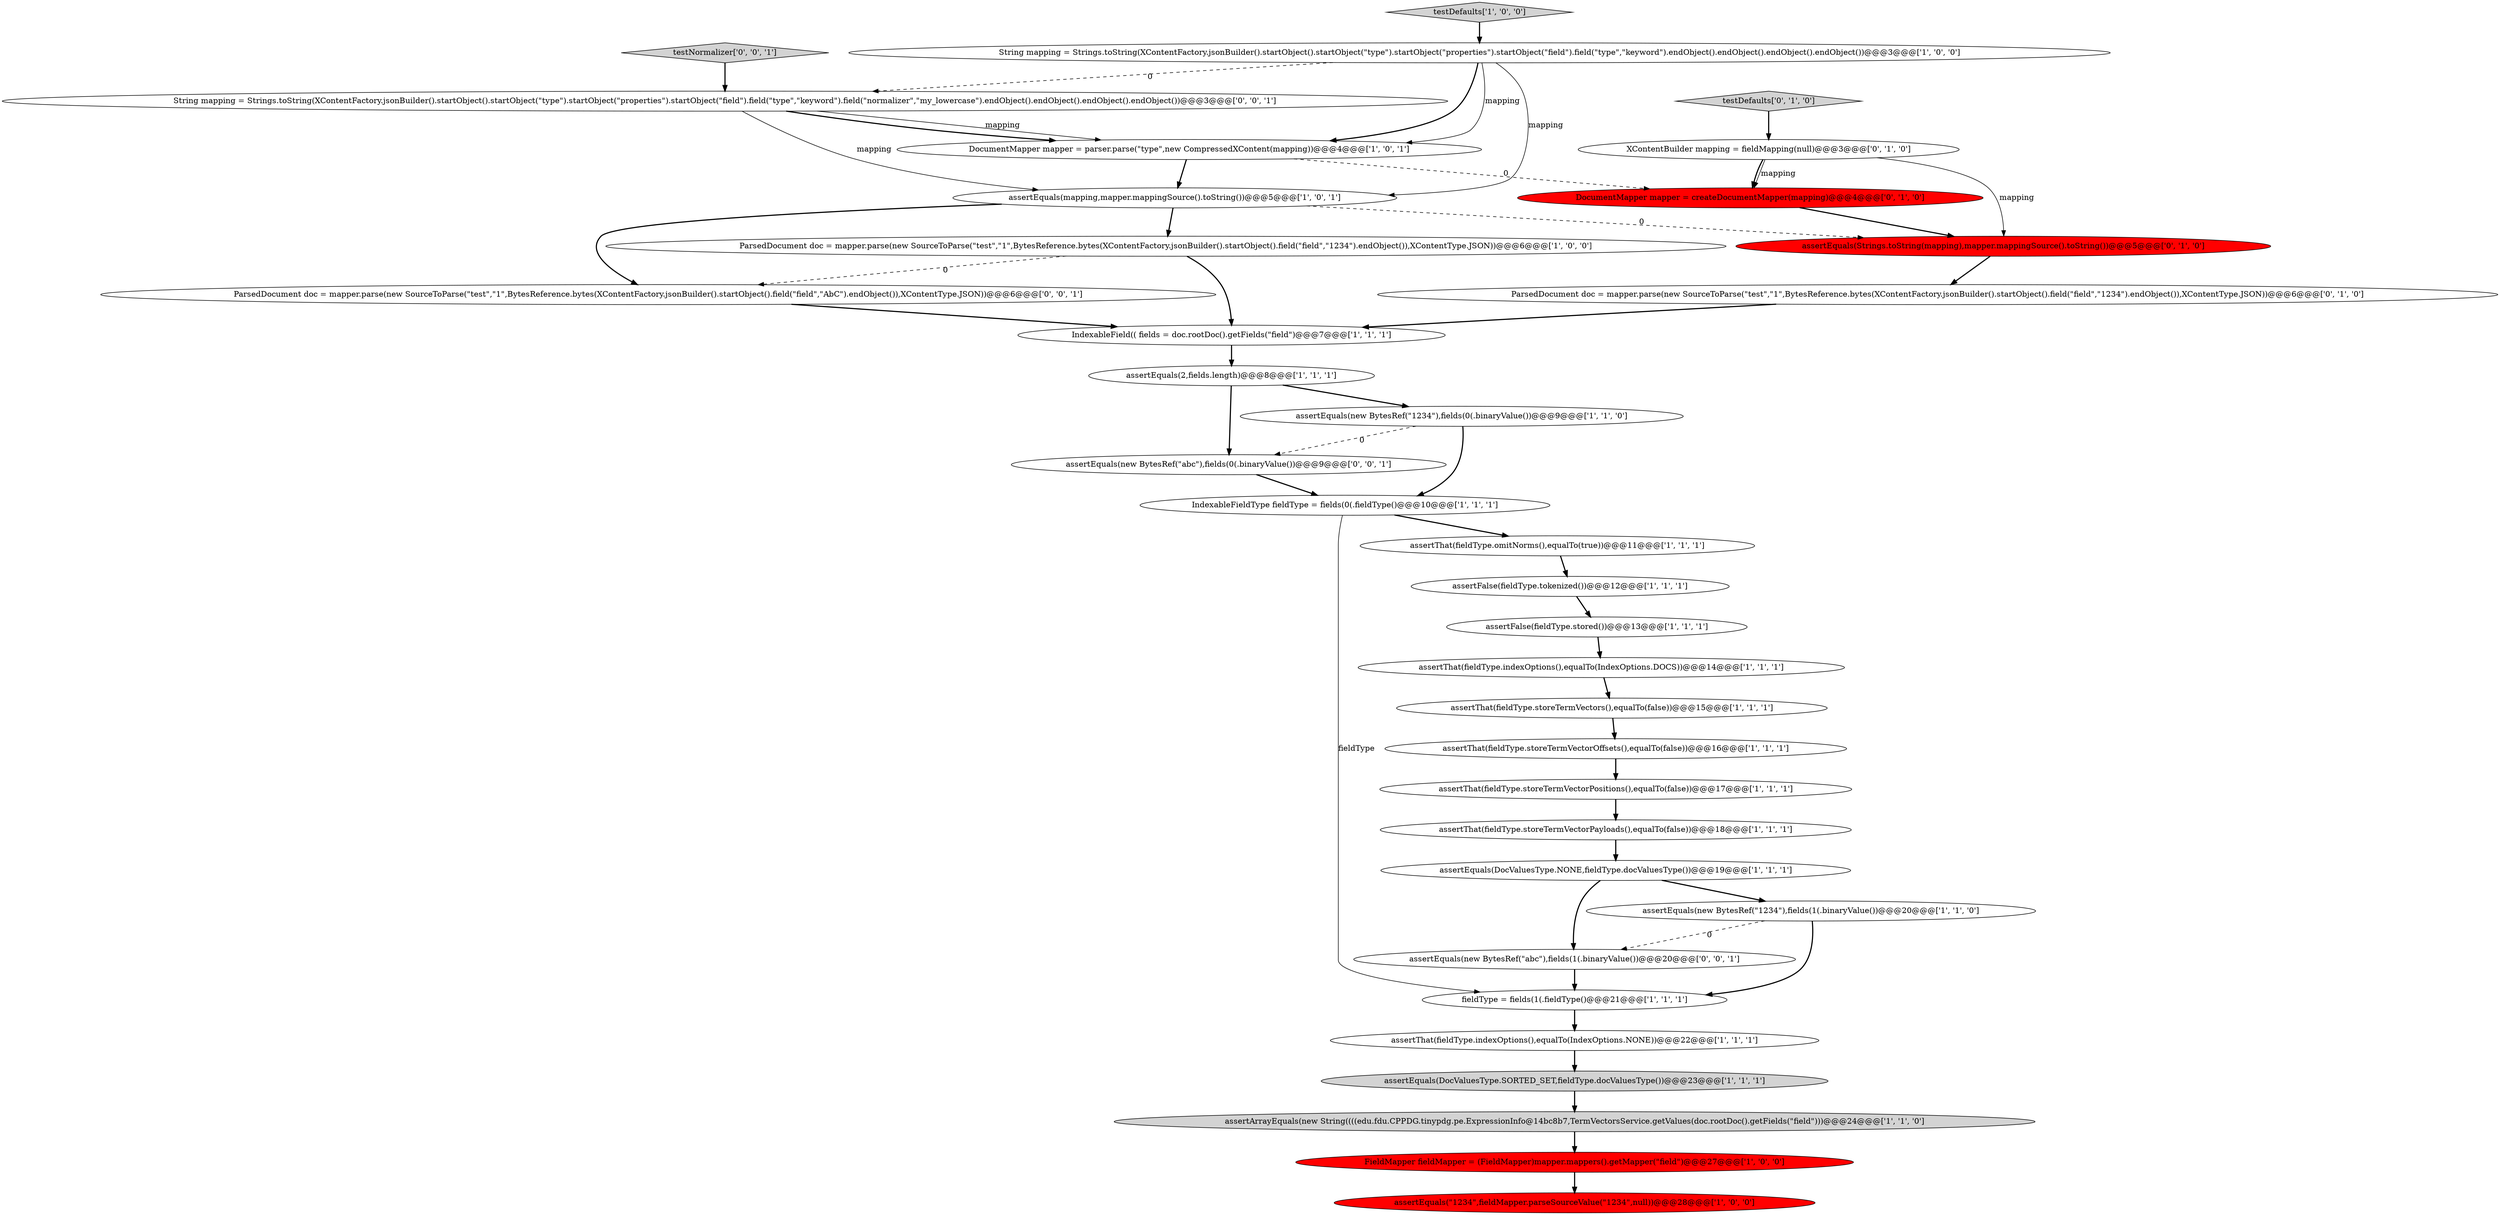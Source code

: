 digraph {
16 [style = filled, label = "IndexableFieldType fieldType = fields(0(.fieldType()@@@10@@@['1', '1', '1']", fillcolor = white, shape = ellipse image = "AAA0AAABBB1BBB"];
12 [style = filled, label = "ParsedDocument doc = mapper.parse(new SourceToParse(\"test\",\"1\",BytesReference.bytes(XContentFactory.jsonBuilder().startObject().field(\"field\",\"1234\").endObject()),XContentType.JSON))@@@6@@@['1', '0', '0']", fillcolor = white, shape = ellipse image = "AAA0AAABBB1BBB"];
30 [style = filled, label = "assertEquals(new BytesRef(\"abc\"),fields(1(.binaryValue())@@@20@@@['0', '0', '1']", fillcolor = white, shape = ellipse image = "AAA0AAABBB3BBB"];
0 [style = filled, label = "assertFalse(fieldType.tokenized())@@@12@@@['1', '1', '1']", fillcolor = white, shape = ellipse image = "AAA0AAABBB1BBB"];
20 [style = filled, label = "assertThat(fieldType.storeTermVectors(),equalTo(false))@@@15@@@['1', '1', '1']", fillcolor = white, shape = ellipse image = "AAA0AAABBB1BBB"];
13 [style = filled, label = "assertThat(fieldType.storeTermVectorPayloads(),equalTo(false))@@@18@@@['1', '1', '1']", fillcolor = white, shape = ellipse image = "AAA0AAABBB1BBB"];
32 [style = filled, label = "assertEquals(new BytesRef(\"abc\"),fields(0(.binaryValue())@@@9@@@['0', '0', '1']", fillcolor = white, shape = ellipse image = "AAA0AAABBB3BBB"];
31 [style = filled, label = "String mapping = Strings.toString(XContentFactory.jsonBuilder().startObject().startObject(\"type\").startObject(\"properties\").startObject(\"field\").field(\"type\",\"keyword\").field(\"normalizer\",\"my_lowercase\").endObject().endObject().endObject().endObject())@@@3@@@['0', '0', '1']", fillcolor = white, shape = ellipse image = "AAA0AAABBB3BBB"];
33 [style = filled, label = "testNormalizer['0', '0', '1']", fillcolor = lightgray, shape = diamond image = "AAA0AAABBB3BBB"];
19 [style = filled, label = "assertEquals(new BytesRef(\"1234\"),fields(1(.binaryValue())@@@20@@@['1', '1', '0']", fillcolor = white, shape = ellipse image = "AAA0AAABBB1BBB"];
26 [style = filled, label = "assertEquals(Strings.toString(mapping),mapper.mappingSource().toString())@@@5@@@['0', '1', '0']", fillcolor = red, shape = ellipse image = "AAA1AAABBB2BBB"];
28 [style = filled, label = "ParsedDocument doc = mapper.parse(new SourceToParse(\"test\",\"1\",BytesReference.bytes(XContentFactory.jsonBuilder().startObject().field(\"field\",\"1234\").endObject()),XContentType.JSON))@@@6@@@['0', '1', '0']", fillcolor = white, shape = ellipse image = "AAA0AAABBB2BBB"];
8 [style = filled, label = "FieldMapper fieldMapper = (FieldMapper)mapper.mappers().getMapper(\"field\")@@@27@@@['1', '0', '0']", fillcolor = red, shape = ellipse image = "AAA1AAABBB1BBB"];
17 [style = filled, label = "DocumentMapper mapper = parser.parse(\"type\",new CompressedXContent(mapping))@@@4@@@['1', '0', '1']", fillcolor = white, shape = ellipse image = "AAA0AAABBB1BBB"];
14 [style = filled, label = "testDefaults['1', '0', '0']", fillcolor = lightgray, shape = diamond image = "AAA0AAABBB1BBB"];
23 [style = filled, label = "assertThat(fieldType.storeTermVectorOffsets(),equalTo(false))@@@16@@@['1', '1', '1']", fillcolor = white, shape = ellipse image = "AAA0AAABBB1BBB"];
5 [style = filled, label = "assertFalse(fieldType.stored())@@@13@@@['1', '1', '1']", fillcolor = white, shape = ellipse image = "AAA0AAABBB1BBB"];
3 [style = filled, label = "assertEquals(new BytesRef(\"1234\"),fields(0(.binaryValue())@@@9@@@['1', '1', '0']", fillcolor = white, shape = ellipse image = "AAA0AAABBB1BBB"];
6 [style = filled, label = "assertEquals(DocValuesType.SORTED_SET,fieldType.docValuesType())@@@23@@@['1', '1', '1']", fillcolor = lightgray, shape = ellipse image = "AAA0AAABBB1BBB"];
22 [style = filled, label = "assertEquals(2,fields.length)@@@8@@@['1', '1', '1']", fillcolor = white, shape = ellipse image = "AAA0AAABBB1BBB"];
4 [style = filled, label = "fieldType = fields(1(.fieldType()@@@21@@@['1', '1', '1']", fillcolor = white, shape = ellipse image = "AAA0AAABBB1BBB"];
24 [style = filled, label = "IndexableField(( fields = doc.rootDoc().getFields(\"field\")@@@7@@@['1', '1', '1']", fillcolor = white, shape = ellipse image = "AAA0AAABBB1BBB"];
7 [style = filled, label = "assertThat(fieldType.storeTermVectorPositions(),equalTo(false))@@@17@@@['1', '1', '1']", fillcolor = white, shape = ellipse image = "AAA0AAABBB1BBB"];
15 [style = filled, label = "assertArrayEquals(new String((((edu.fdu.CPPDG.tinypdg.pe.ExpressionInfo@14bc8b7,TermVectorsService.getValues(doc.rootDoc().getFields(\"field\")))@@@24@@@['1', '1', '0']", fillcolor = lightgray, shape = ellipse image = "AAA0AAABBB1BBB"];
1 [style = filled, label = "assertEquals(mapping,mapper.mappingSource().toString())@@@5@@@['1', '0', '1']", fillcolor = white, shape = ellipse image = "AAA0AAABBB1BBB"];
9 [style = filled, label = "assertThat(fieldType.omitNorms(),equalTo(true))@@@11@@@['1', '1', '1']", fillcolor = white, shape = ellipse image = "AAA0AAABBB1BBB"];
25 [style = filled, label = "DocumentMapper mapper = createDocumentMapper(mapping)@@@4@@@['0', '1', '0']", fillcolor = red, shape = ellipse image = "AAA1AAABBB2BBB"];
11 [style = filled, label = "String mapping = Strings.toString(XContentFactory.jsonBuilder().startObject().startObject(\"type\").startObject(\"properties\").startObject(\"field\").field(\"type\",\"keyword\").endObject().endObject().endObject().endObject())@@@3@@@['1', '0', '0']", fillcolor = white, shape = ellipse image = "AAA0AAABBB1BBB"];
10 [style = filled, label = "assertEquals(DocValuesType.NONE,fieldType.docValuesType())@@@19@@@['1', '1', '1']", fillcolor = white, shape = ellipse image = "AAA0AAABBB1BBB"];
29 [style = filled, label = "testDefaults['0', '1', '0']", fillcolor = lightgray, shape = diamond image = "AAA0AAABBB2BBB"];
34 [style = filled, label = "ParsedDocument doc = mapper.parse(new SourceToParse(\"test\",\"1\",BytesReference.bytes(XContentFactory.jsonBuilder().startObject().field(\"field\",\"AbC\").endObject()),XContentType.JSON))@@@6@@@['0', '0', '1']", fillcolor = white, shape = ellipse image = "AAA0AAABBB3BBB"];
18 [style = filled, label = "assertThat(fieldType.indexOptions(),equalTo(IndexOptions.DOCS))@@@14@@@['1', '1', '1']", fillcolor = white, shape = ellipse image = "AAA0AAABBB1BBB"];
2 [style = filled, label = "assertEquals(\"1234\",fieldMapper.parseSourceValue(\"1234\",null))@@@28@@@['1', '0', '0']", fillcolor = red, shape = ellipse image = "AAA1AAABBB1BBB"];
27 [style = filled, label = "XContentBuilder mapping = fieldMapping(null)@@@3@@@['0', '1', '0']", fillcolor = white, shape = ellipse image = "AAA0AAABBB2BBB"];
21 [style = filled, label = "assertThat(fieldType.indexOptions(),equalTo(IndexOptions.NONE))@@@22@@@['1', '1', '1']", fillcolor = white, shape = ellipse image = "AAA0AAABBB1BBB"];
7->13 [style = bold, label=""];
13->10 [style = bold, label=""];
27->26 [style = solid, label="mapping"];
9->0 [style = bold, label=""];
17->1 [style = bold, label=""];
31->17 [style = solid, label="mapping"];
21->6 [style = bold, label=""];
1->26 [style = dashed, label="0"];
10->19 [style = bold, label=""];
27->25 [style = solid, label="mapping"];
16->4 [style = solid, label="fieldType"];
4->21 [style = bold, label=""];
22->32 [style = bold, label=""];
5->18 [style = bold, label=""];
12->24 [style = bold, label=""];
3->16 [style = bold, label=""];
32->16 [style = bold, label=""];
24->22 [style = bold, label=""];
17->25 [style = dashed, label="0"];
6->15 [style = bold, label=""];
22->3 [style = bold, label=""];
29->27 [style = bold, label=""];
18->20 [style = bold, label=""];
1->34 [style = bold, label=""];
34->24 [style = bold, label=""];
19->30 [style = dashed, label="0"];
20->23 [style = bold, label=""];
11->17 [style = solid, label="mapping"];
8->2 [style = bold, label=""];
11->31 [style = dashed, label="0"];
30->4 [style = bold, label=""];
25->26 [style = bold, label=""];
1->12 [style = bold, label=""];
28->24 [style = bold, label=""];
33->31 [style = bold, label=""];
11->17 [style = bold, label=""];
23->7 [style = bold, label=""];
19->4 [style = bold, label=""];
26->28 [style = bold, label=""];
3->32 [style = dashed, label="0"];
31->17 [style = bold, label=""];
14->11 [style = bold, label=""];
12->34 [style = dashed, label="0"];
31->1 [style = solid, label="mapping"];
15->8 [style = bold, label=""];
16->9 [style = bold, label=""];
27->25 [style = bold, label=""];
10->30 [style = bold, label=""];
0->5 [style = bold, label=""];
11->1 [style = solid, label="mapping"];
}
